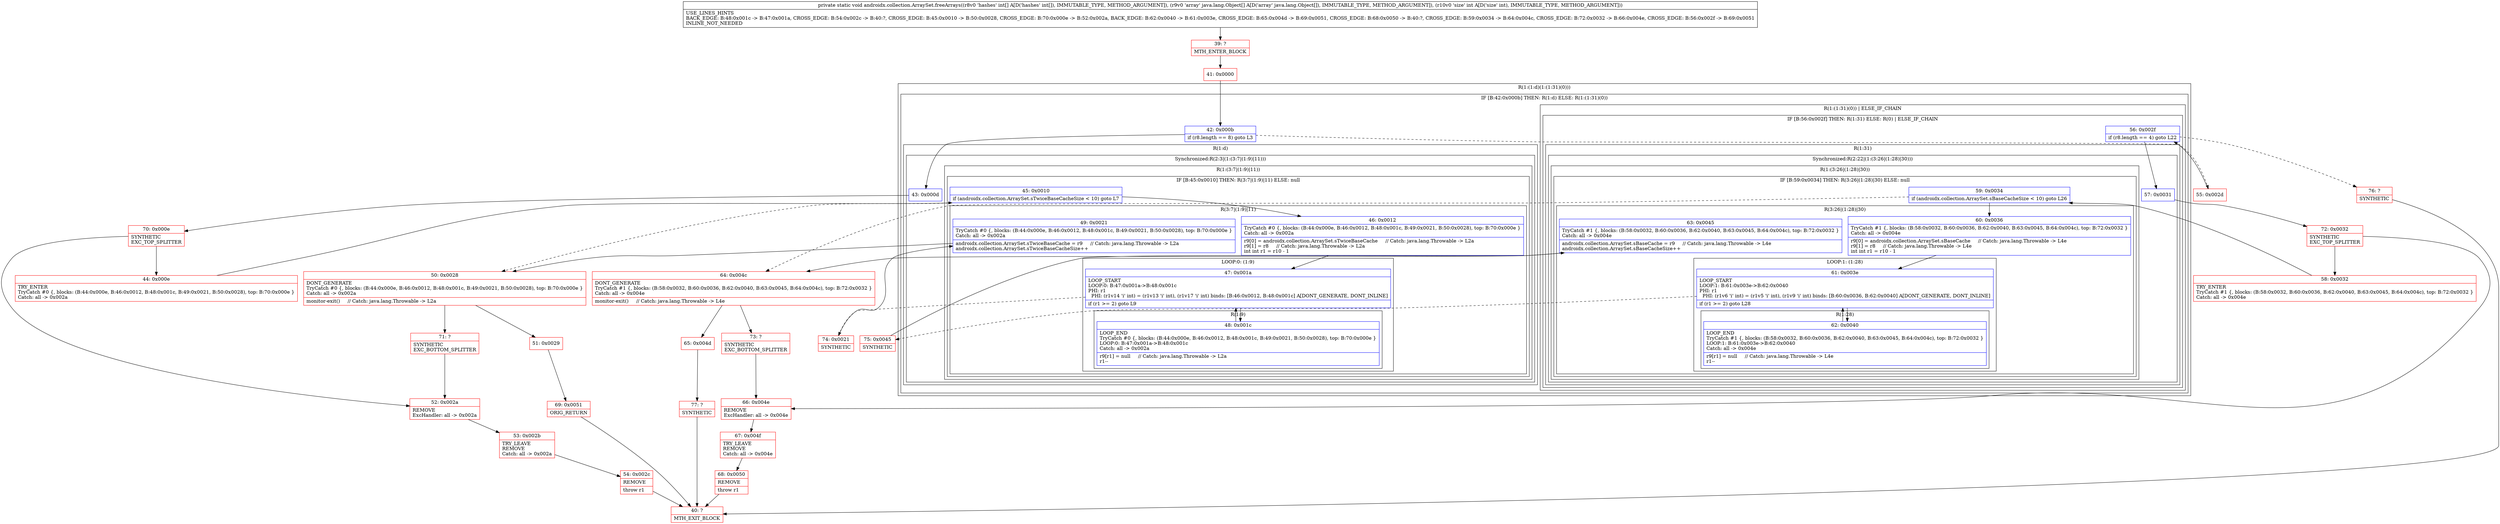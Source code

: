digraph "CFG forandroidx.collection.ArraySet.freeArrays([I[Ljava\/lang\/Object;I)V" {
subgraph cluster_Region_1557579699 {
label = "R(1:(1:d)(1:(1:31)(0)))";
node [shape=record,color=blue];
subgraph cluster_IfRegion_1424574874 {
label = "IF [B:42:0x000b] THEN: R(1:d) ELSE: R(1:(1:31)(0))";
node [shape=record,color=blue];
Node_42 [shape=record,label="{42\:\ 0x000b|if (r8.length == 8) goto L3\l}"];
subgraph cluster_Region_111741683 {
label = "R(1:d)";
node [shape=record,color=blue];
subgraph cluster_SynchronizedRegion_1895374836 {
label = "Synchronized:R(2:3|(1:(3:7|(1:9)|11)))";
node [shape=record,color=blue];
Node_43 [shape=record,label="{43\:\ 0x000d}"];
subgraph cluster_Region_444118279 {
label = "R(1:(3:7|(1:9)|11))";
node [shape=record,color=blue];
subgraph cluster_IfRegion_79927883 {
label = "IF [B:45:0x0010] THEN: R(3:7|(1:9)|11) ELSE: null";
node [shape=record,color=blue];
Node_45 [shape=record,label="{45\:\ 0x0010|if (androidx.collection.ArraySet.sTwiceBaseCacheSize \< 10) goto L7\l}"];
subgraph cluster_Region_281651194 {
label = "R(3:7|(1:9)|11)";
node [shape=record,color=blue];
Node_46 [shape=record,label="{46\:\ 0x0012|TryCatch #0 \{, blocks: (B:44:0x000e, B:46:0x0012, B:48:0x001c, B:49:0x0021, B:50:0x0028), top: B:70:0x000e \}\lCatch: all \-\> 0x002a\l|r9[0] = androidx.collection.ArraySet.sTwiceBaseCache     \/\/ Catch: java.lang.Throwable \-\> L2a\lr9[1] = r8     \/\/ Catch: java.lang.Throwable \-\> L2a\lint int r1 = r10 \- 1\l}"];
subgraph cluster_LoopRegion_685501164 {
label = "LOOP:0: (1:9)";
node [shape=record,color=blue];
Node_47 [shape=record,label="{47\:\ 0x001a|LOOP_START\lLOOP:0: B:47:0x001a\-\>B:48:0x001c\lPHI: r1 \l  PHI: (r1v14 'i' int) = (r1v13 'i' int), (r1v17 'i' int) binds: [B:46:0x0012, B:48:0x001c] A[DONT_GENERATE, DONT_INLINE]\l|if (r1 \>= 2) goto L9\l}"];
subgraph cluster_Region_1955936301 {
label = "R(1:9)";
node [shape=record,color=blue];
Node_48 [shape=record,label="{48\:\ 0x001c|LOOP_END\lTryCatch #0 \{, blocks: (B:44:0x000e, B:46:0x0012, B:48:0x001c, B:49:0x0021, B:50:0x0028), top: B:70:0x000e \}\lLOOP:0: B:47:0x001a\-\>B:48:0x001c\lCatch: all \-\> 0x002a\l|r9[r1] = null     \/\/ Catch: java.lang.Throwable \-\> L2a\lr1\-\-\l}"];
}
}
Node_49 [shape=record,label="{49\:\ 0x0021|TryCatch #0 \{, blocks: (B:44:0x000e, B:46:0x0012, B:48:0x001c, B:49:0x0021, B:50:0x0028), top: B:70:0x000e \}\lCatch: all \-\> 0x002a\l|androidx.collection.ArraySet.sTwiceBaseCache = r9     \/\/ Catch: java.lang.Throwable \-\> L2a\landroidx.collection.ArraySet.sTwiceBaseCacheSize++\l}"];
}
}
}
}
}
subgraph cluster_Region_1249109682 {
label = "R(1:(1:31)(0)) | ELSE_IF_CHAIN\l";
node [shape=record,color=blue];
subgraph cluster_IfRegion_1917666999 {
label = "IF [B:56:0x002f] THEN: R(1:31) ELSE: R(0) | ELSE_IF_CHAIN\l";
node [shape=record,color=blue];
Node_56 [shape=record,label="{56\:\ 0x002f|if (r8.length == 4) goto L22\l}"];
subgraph cluster_Region_767690100 {
label = "R(1:31)";
node [shape=record,color=blue];
subgraph cluster_SynchronizedRegion_894157637 {
label = "Synchronized:R(2:22|(1:(3:26|(1:28)|30)))";
node [shape=record,color=blue];
Node_57 [shape=record,label="{57\:\ 0x0031}"];
subgraph cluster_Region_1616442664 {
label = "R(1:(3:26|(1:28)|30))";
node [shape=record,color=blue];
subgraph cluster_IfRegion_2025357162 {
label = "IF [B:59:0x0034] THEN: R(3:26|(1:28)|30) ELSE: null";
node [shape=record,color=blue];
Node_59 [shape=record,label="{59\:\ 0x0034|if (androidx.collection.ArraySet.sBaseCacheSize \< 10) goto L26\l}"];
subgraph cluster_Region_293938682 {
label = "R(3:26|(1:28)|30)";
node [shape=record,color=blue];
Node_60 [shape=record,label="{60\:\ 0x0036|TryCatch #1 \{, blocks: (B:58:0x0032, B:60:0x0036, B:62:0x0040, B:63:0x0045, B:64:0x004c), top: B:72:0x0032 \}\lCatch: all \-\> 0x004e\l|r9[0] = androidx.collection.ArraySet.sBaseCache     \/\/ Catch: java.lang.Throwable \-\> L4e\lr9[1] = r8     \/\/ Catch: java.lang.Throwable \-\> L4e\lint int r1 = r10 \- 1\l}"];
subgraph cluster_LoopRegion_234503455 {
label = "LOOP:1: (1:28)";
node [shape=record,color=blue];
Node_61 [shape=record,label="{61\:\ 0x003e|LOOP_START\lLOOP:1: B:61:0x003e\-\>B:62:0x0040\lPHI: r1 \l  PHI: (r1v6 'i' int) = (r1v5 'i' int), (r1v9 'i' int) binds: [B:60:0x0036, B:62:0x0040] A[DONT_GENERATE, DONT_INLINE]\l|if (r1 \>= 2) goto L28\l}"];
subgraph cluster_Region_405336057 {
label = "R(1:28)";
node [shape=record,color=blue];
Node_62 [shape=record,label="{62\:\ 0x0040|LOOP_END\lTryCatch #1 \{, blocks: (B:58:0x0032, B:60:0x0036, B:62:0x0040, B:63:0x0045, B:64:0x004c), top: B:72:0x0032 \}\lLOOP:1: B:61:0x003e\-\>B:62:0x0040\lCatch: all \-\> 0x004e\l|r9[r1] = null     \/\/ Catch: java.lang.Throwable \-\> L4e\lr1\-\-\l}"];
}
}
Node_63 [shape=record,label="{63\:\ 0x0045|TryCatch #1 \{, blocks: (B:58:0x0032, B:60:0x0036, B:62:0x0040, B:63:0x0045, B:64:0x004c), top: B:72:0x0032 \}\lCatch: all \-\> 0x004e\l|androidx.collection.ArraySet.sBaseCache = r9     \/\/ Catch: java.lang.Throwable \-\> L4e\landroidx.collection.ArraySet.sBaseCacheSize++\l}"];
}
}
}
}
}
subgraph cluster_Region_1173105836 {
label = "R(0)";
node [shape=record,color=blue];
}
}
}
}
}
Node_39 [shape=record,color=red,label="{39\:\ ?|MTH_ENTER_BLOCK\l}"];
Node_41 [shape=record,color=red,label="{41\:\ 0x0000}"];
Node_70 [shape=record,color=red,label="{70\:\ 0x000e|SYNTHETIC\lEXC_TOP_SPLITTER\l}"];
Node_44 [shape=record,color=red,label="{44\:\ 0x000e|TRY_ENTER\lTryCatch #0 \{, blocks: (B:44:0x000e, B:46:0x0012, B:48:0x001c, B:49:0x0021, B:50:0x0028), top: B:70:0x000e \}\lCatch: all \-\> 0x002a\l}"];
Node_74 [shape=record,color=red,label="{74\:\ 0x0021|SYNTHETIC\l}"];
Node_50 [shape=record,color=red,label="{50\:\ 0x0028|DONT_GENERATE\lTryCatch #0 \{, blocks: (B:44:0x000e, B:46:0x0012, B:48:0x001c, B:49:0x0021, B:50:0x0028), top: B:70:0x000e \}\lCatch: all \-\> 0x002a\l|monitor\-exit()     \/\/ Catch: java.lang.Throwable \-\> L2a\l}"];
Node_51 [shape=record,color=red,label="{51\:\ 0x0029}"];
Node_69 [shape=record,color=red,label="{69\:\ 0x0051|ORIG_RETURN\l}"];
Node_40 [shape=record,color=red,label="{40\:\ ?|MTH_EXIT_BLOCK\l}"];
Node_71 [shape=record,color=red,label="{71\:\ ?|SYNTHETIC\lEXC_BOTTOM_SPLITTER\l}"];
Node_52 [shape=record,color=red,label="{52\:\ 0x002a|REMOVE\lExcHandler: all \-\> 0x002a\l}"];
Node_53 [shape=record,color=red,label="{53\:\ 0x002b|TRY_LEAVE\lREMOVE\lCatch: all \-\> 0x002a\l}"];
Node_54 [shape=record,color=red,label="{54\:\ 0x002c|REMOVE\l|throw r1\l}"];
Node_55 [shape=record,color=red,label="{55\:\ 0x002d}"];
Node_72 [shape=record,color=red,label="{72\:\ 0x0032|SYNTHETIC\lEXC_TOP_SPLITTER\l}"];
Node_58 [shape=record,color=red,label="{58\:\ 0x0032|TRY_ENTER\lTryCatch #1 \{, blocks: (B:58:0x0032, B:60:0x0036, B:62:0x0040, B:63:0x0045, B:64:0x004c), top: B:72:0x0032 \}\lCatch: all \-\> 0x004e\l}"];
Node_75 [shape=record,color=red,label="{75\:\ 0x0045|SYNTHETIC\l}"];
Node_64 [shape=record,color=red,label="{64\:\ 0x004c|DONT_GENERATE\lTryCatch #1 \{, blocks: (B:58:0x0032, B:60:0x0036, B:62:0x0040, B:63:0x0045, B:64:0x004c), top: B:72:0x0032 \}\lCatch: all \-\> 0x004e\l|monitor\-exit()     \/\/ Catch: java.lang.Throwable \-\> L4e\l}"];
Node_65 [shape=record,color=red,label="{65\:\ 0x004d}"];
Node_77 [shape=record,color=red,label="{77\:\ ?|SYNTHETIC\l}"];
Node_73 [shape=record,color=red,label="{73\:\ ?|SYNTHETIC\lEXC_BOTTOM_SPLITTER\l}"];
Node_66 [shape=record,color=red,label="{66\:\ 0x004e|REMOVE\lExcHandler: all \-\> 0x004e\l}"];
Node_67 [shape=record,color=red,label="{67\:\ 0x004f|TRY_LEAVE\lREMOVE\lCatch: all \-\> 0x004e\l}"];
Node_68 [shape=record,color=red,label="{68\:\ 0x0050|REMOVE\l|throw r1\l}"];
Node_76 [shape=record,color=red,label="{76\:\ ?|SYNTHETIC\l}"];
MethodNode[shape=record,label="{private static void androidx.collection.ArraySet.freeArrays((r8v0 'hashes' int[] A[D('hashes' int[]), IMMUTABLE_TYPE, METHOD_ARGUMENT]), (r9v0 'array' java.lang.Object[] A[D('array' java.lang.Object[]), IMMUTABLE_TYPE, METHOD_ARGUMENT]), (r10v0 'size' int A[D('size' int), IMMUTABLE_TYPE, METHOD_ARGUMENT]))  | USE_LINES_HINTS\lBACK_EDGE: B:48:0x001c \-\> B:47:0x001a, CROSS_EDGE: B:54:0x002c \-\> B:40:?, CROSS_EDGE: B:45:0x0010 \-\> B:50:0x0028, CROSS_EDGE: B:70:0x000e \-\> B:52:0x002a, BACK_EDGE: B:62:0x0040 \-\> B:61:0x003e, CROSS_EDGE: B:65:0x004d \-\> B:69:0x0051, CROSS_EDGE: B:68:0x0050 \-\> B:40:?, CROSS_EDGE: B:59:0x0034 \-\> B:64:0x004c, CROSS_EDGE: B:72:0x0032 \-\> B:66:0x004e, CROSS_EDGE: B:56:0x002f \-\> B:69:0x0051\lINLINE_NOT_NEEDED\l}"];
MethodNode -> Node_39;Node_42 -> Node_43;
Node_42 -> Node_55[style=dashed];
Node_43 -> Node_70;
Node_45 -> Node_46;
Node_45 -> Node_50[style=dashed];
Node_46 -> Node_47;
Node_47 -> Node_48;
Node_47 -> Node_74[style=dashed];
Node_48 -> Node_47;
Node_49 -> Node_50;
Node_56 -> Node_57;
Node_56 -> Node_76[style=dashed];
Node_57 -> Node_72;
Node_59 -> Node_60;
Node_59 -> Node_64[style=dashed];
Node_60 -> Node_61;
Node_61 -> Node_62;
Node_61 -> Node_75[style=dashed];
Node_62 -> Node_61;
Node_63 -> Node_64;
Node_39 -> Node_41;
Node_41 -> Node_42;
Node_70 -> Node_44;
Node_70 -> Node_52;
Node_44 -> Node_45;
Node_74 -> Node_49;
Node_50 -> Node_51;
Node_50 -> Node_71;
Node_51 -> Node_69;
Node_69 -> Node_40;
Node_71 -> Node_52;
Node_52 -> Node_53;
Node_53 -> Node_54;
Node_54 -> Node_40;
Node_55 -> Node_56;
Node_72 -> Node_58;
Node_72 -> Node_66;
Node_58 -> Node_59;
Node_75 -> Node_63;
Node_64 -> Node_65;
Node_64 -> Node_73;
Node_65 -> Node_77;
Node_77 -> Node_40;
Node_73 -> Node_66;
Node_66 -> Node_67;
Node_67 -> Node_68;
Node_68 -> Node_40;
Node_76 -> Node_40;
}

